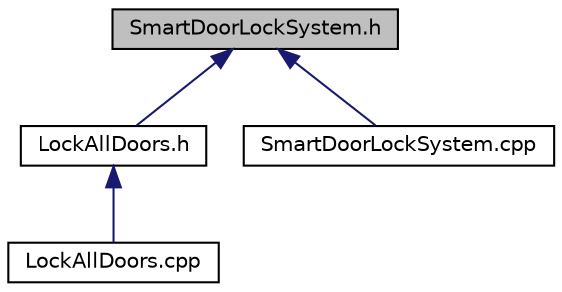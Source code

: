 digraph "SmartDoorLockSystem.h"
{
 // LATEX_PDF_SIZE
  edge [fontname="Helvetica",fontsize="10",labelfontname="Helvetica",labelfontsize="10"];
  node [fontname="Helvetica",fontsize="10",shape=record];
  Node1 [label="SmartDoorLockSystem.h",height=0.2,width=0.4,color="black", fillcolor="grey75", style="filled", fontcolor="black",tooltip="Class representing a smart door lock system."];
  Node1 -> Node2 [dir="back",color="midnightblue",fontsize="10",style="solid",fontname="Helvetica"];
  Node2 [label="LockAllDoors.h",height=0.2,width=0.4,color="black", fillcolor="white", style="filled",URL="$LockAllDoors_8h.html",tooltip="The LockAllDoors class, a concrete command."];
  Node2 -> Node3 [dir="back",color="midnightblue",fontsize="10",style="solid",fontname="Helvetica"];
  Node3 [label="LockAllDoors.cpp",height=0.2,width=0.4,color="black", fillcolor="white", style="filled",URL="$LockAllDoors_8cpp.html",tooltip="Constructs a LockAllDoors command."];
  Node1 -> Node4 [dir="back",color="midnightblue",fontsize="10",style="solid",fontname="Helvetica"];
  Node4 [label="SmartDoorLockSystem.cpp",height=0.2,width=0.4,color="black", fillcolor="white", style="filled",URL="$SmartDoorLockSystem_8cpp.html",tooltip="Locks all doors in the smart door lock system. Simulates the locking process with status messages and..."];
}
